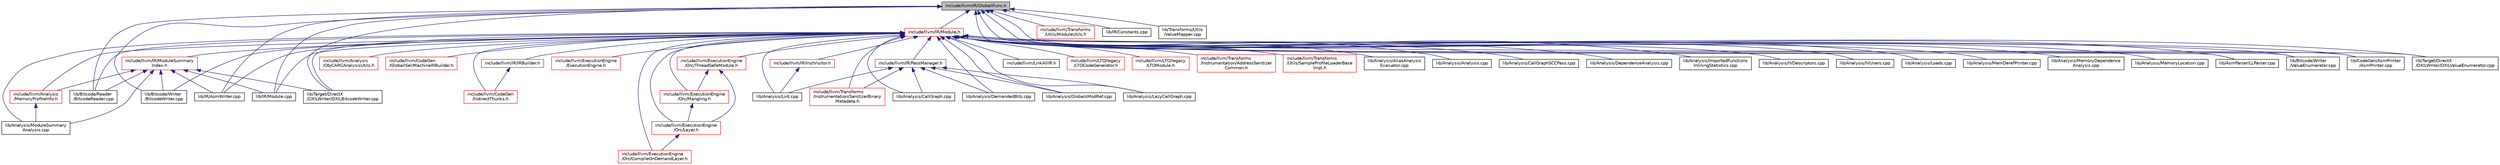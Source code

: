 digraph "include/llvm/IR/GlobalIFunc.h"
{
 // LATEX_PDF_SIZE
  bgcolor="transparent";
  edge [fontname="Helvetica",fontsize="10",labelfontname="Helvetica",labelfontsize="10"];
  node [fontname="Helvetica",fontsize="10",shape=record];
  Node1 [label="include/llvm/IR/GlobalIFunc.h",height=0.2,width=0.4,color="black", fillcolor="grey75", style="filled", fontcolor="black",tooltip=" "];
  Node1 -> Node2 [dir="back",color="midnightblue",fontsize="10",style="solid",fontname="Helvetica"];
  Node2 [label="include/llvm/IR/Module.h",height=0.2,width=0.4,color="red",URL="$Module_8h.html",tooltip=" "];
  Node2 -> Node3 [dir="back",color="midnightblue",fontsize="10",style="solid",fontname="Helvetica"];
  Node3 [label="include/llvm/Analysis\l/MemoryProfileInfo.h",height=0.2,width=0.4,color="red",URL="$MemoryProfileInfo_8h.html",tooltip=" "];
  Node3 -> Node5 [dir="back",color="midnightblue",fontsize="10",style="solid",fontname="Helvetica"];
  Node5 [label="lib/Analysis/ModuleSummary\lAnalysis.cpp",height=0.2,width=0.4,color="black",URL="$ModuleSummaryAnalysis_8cpp.html",tooltip=" "];
  Node2 -> Node8 [dir="back",color="midnightblue",fontsize="10",style="solid",fontname="Helvetica"];
  Node8 [label="include/llvm/Analysis\l/ObjCARCAnalysisUtils.h",height=0.2,width=0.4,color="red",URL="$ObjCARCAnalysisUtils_8h.html",tooltip=" "];
  Node2 -> Node21 [dir="back",color="midnightblue",fontsize="10",style="solid",fontname="Helvetica"];
  Node21 [label="include/llvm/CodeGen\l/GlobalISel/MachineIRBuilder.h",height=0.2,width=0.4,color="red",URL="$MachineIRBuilder_8h.html",tooltip=" "];
  Node2 -> Node107 [dir="back",color="midnightblue",fontsize="10",style="solid",fontname="Helvetica"];
  Node107 [label="include/llvm/CodeGen\l/IndirectThunks.h",height=0.2,width=0.4,color="red",URL="$IndirectThunks_8h.html",tooltip=" "];
  Node2 -> Node111 [dir="back",color="midnightblue",fontsize="10",style="solid",fontname="Helvetica"];
  Node111 [label="include/llvm/ExecutionEngine\l/ExecutionEngine.h",height=0.2,width=0.4,color="red",URL="$ExecutionEngine_2ExecutionEngine_8h.html",tooltip=" "];
  Node2 -> Node123 [dir="back",color="midnightblue",fontsize="10",style="solid",fontname="Helvetica"];
  Node123 [label="include/llvm/ExecutionEngine\l/Orc/CompileOnDemandLayer.h",height=0.2,width=0.4,color="red",URL="$CompileOnDemandLayer_8h.html",tooltip=" "];
  Node2 -> Node128 [dir="back",color="midnightblue",fontsize="10",style="solid",fontname="Helvetica"];
  Node128 [label="include/llvm/ExecutionEngine\l/Orc/Layer.h",height=0.2,width=0.4,color="red",URL="$Layer_8h.html",tooltip=" "];
  Node128 -> Node123 [dir="back",color="midnightblue",fontsize="10",style="solid",fontname="Helvetica"];
  Node2 -> Node165 [dir="back",color="midnightblue",fontsize="10",style="solid",fontname="Helvetica"];
  Node165 [label="include/llvm/ExecutionEngine\l/Orc/Mangling.h",height=0.2,width=0.4,color="red",URL="$Mangling_8h.html",tooltip=" "];
  Node165 -> Node128 [dir="back",color="midnightblue",fontsize="10",style="solid",fontname="Helvetica"];
  Node2 -> Node167 [dir="back",color="midnightblue",fontsize="10",style="solid",fontname="Helvetica"];
  Node167 [label="include/llvm/ExecutionEngine\l/Orc/ThreadSafeModule.h",height=0.2,width=0.4,color="red",URL="$ThreadSafeModule_8h.html",tooltip=" "];
  Node167 -> Node128 [dir="back",color="midnightblue",fontsize="10",style="solid",fontname="Helvetica"];
  Node167 -> Node165 [dir="back",color="midnightblue",fontsize="10",style="solid",fontname="Helvetica"];
  Node2 -> Node169 [dir="back",color="midnightblue",fontsize="10",style="solid",fontname="Helvetica"];
  Node169 [label="include/llvm/IR/InstVisitor.h",height=0.2,width=0.4,color="red",URL="$InstVisitor_8h.html",tooltip=" "];
  Node169 -> Node210 [dir="back",color="midnightblue",fontsize="10",style="solid",fontname="Helvetica"];
  Node210 [label="lib/Analysis/Lint.cpp",height=0.2,width=0.4,color="black",URL="$Lint_8cpp.html",tooltip=" "];
  Node2 -> Node239 [dir="back",color="midnightblue",fontsize="10",style="solid",fontname="Helvetica"];
  Node239 [label="include/llvm/IR/IRBuilder.h",height=0.2,width=0.4,color="red",URL="$IRBuilder_8h.html",tooltip=" "];
  Node239 -> Node107 [dir="back",color="midnightblue",fontsize="10",style="solid",fontname="Helvetica"];
  Node2 -> Node503 [dir="back",color="midnightblue",fontsize="10",style="solid",fontname="Helvetica"];
  Node503 [label="include/llvm/IR/ModuleSummary\lIndex.h",height=0.2,width=0.4,color="red",URL="$ModuleSummaryIndex_8h.html",tooltip=" "];
  Node503 -> Node3 [dir="back",color="midnightblue",fontsize="10",style="solid",fontname="Helvetica"];
  Node503 -> Node5 [dir="back",color="midnightblue",fontsize="10",style="solid",fontname="Helvetica"];
  Node503 -> Node528 [dir="back",color="midnightblue",fontsize="10",style="solid",fontname="Helvetica"];
  Node528 [label="lib/Bitcode/Reader\l/BitcodeReader.cpp",height=0.2,width=0.4,color="black",URL="$BitcodeReader_8cpp.html",tooltip=" "];
  Node503 -> Node517 [dir="back",color="midnightblue",fontsize="10",style="solid",fontname="Helvetica"];
  Node517 [label="lib/Bitcode/Writer\l/BitcodeWriter.cpp",height=0.2,width=0.4,color="black",URL="$BitcodeWriter_8cpp.html",tooltip=" "];
  Node503 -> Node530 [dir="back",color="midnightblue",fontsize="10",style="solid",fontname="Helvetica"];
  Node530 [label="lib/IR/AsmWriter.cpp",height=0.2,width=0.4,color="black",URL="$AsmWriter_8cpp.html",tooltip=" "];
  Node503 -> Node531 [dir="back",color="midnightblue",fontsize="10",style="solid",fontname="Helvetica"];
  Node531 [label="lib/IR/Module.cpp",height=0.2,width=0.4,color="black",URL="$Module_8cpp.html",tooltip=" "];
  Node503 -> Node535 [dir="back",color="midnightblue",fontsize="10",style="solid",fontname="Helvetica"];
  Node535 [label="lib/Target/DirectX\l/DXILWriter/DXILBitcodeWriter.cpp",height=0.2,width=0.4,color="black",URL="$DXILBitcodeWriter_8cpp.html",tooltip=" "];
  Node2 -> Node537 [dir="back",color="midnightblue",fontsize="10",style="solid",fontname="Helvetica"];
  Node537 [label="include/llvm/IR/PassManager.h",height=0.2,width=0.4,color="red",URL="$PassManager_8h.html",tooltip=" "];
  Node537 -> Node279 [dir="back",color="midnightblue",fontsize="10",style="solid",fontname="Helvetica"];
  Node279 [label="include/llvm/Transforms\l/Instrumentation/SanitizerBinary\lMetadata.h",height=0.2,width=0.4,color="red",URL="$SanitizerBinaryMetadata_8h.html",tooltip=" "];
  Node537 -> Node765 [dir="back",color="midnightblue",fontsize="10",style="solid",fontname="Helvetica"];
  Node765 [label="lib/Analysis/CallGraph.cpp",height=0.2,width=0.4,color="black",URL="$CallGraph_8cpp.html",tooltip=" "];
  Node537 -> Node663 [dir="back",color="midnightblue",fontsize="10",style="solid",fontname="Helvetica"];
  Node663 [label="lib/Analysis/DemandedBits.cpp",height=0.2,width=0.4,color="black",URL="$DemandedBits_8cpp.html",tooltip=" "];
  Node537 -> Node185 [dir="back",color="midnightblue",fontsize="10",style="solid",fontname="Helvetica"];
  Node185 [label="lib/Analysis/GlobalsModRef.cpp",height=0.2,width=0.4,color="black",URL="$GlobalsModRef_8cpp.html",tooltip=" "];
  Node537 -> Node831 [dir="back",color="midnightblue",fontsize="10",style="solid",fontname="Helvetica"];
  Node831 [label="lib/Analysis/LazyCallGraph.cpp",height=0.2,width=0.4,color="black",URL="$LazyCallGraph_8cpp.html",tooltip=" "];
  Node537 -> Node210 [dir="back",color="midnightblue",fontsize="10",style="solid",fontname="Helvetica"];
  Node2 -> Node1673 [dir="back",color="midnightblue",fontsize="10",style="solid",fontname="Helvetica"];
  Node1673 [label="include/llvm/LinkAllIR.h",height=0.2,width=0.4,color="black",URL="$LinkAllIR_8h.html",tooltip=" "];
  Node2 -> Node260 [dir="back",color="midnightblue",fontsize="10",style="solid",fontname="Helvetica"];
  Node260 [label="include/llvm/LTO/legacy\l/LTOCodeGenerator.h",height=0.2,width=0.4,color="red",URL="$LTOCodeGenerator_8h.html",tooltip=" "];
  Node2 -> Node263 [dir="back",color="midnightblue",fontsize="10",style="solid",fontname="Helvetica"];
  Node263 [label="include/llvm/LTO/legacy\l/LTOModule.h",height=0.2,width=0.4,color="red",URL="$LTOModule_8h.html",tooltip=" "];
  Node2 -> Node975 [dir="back",color="midnightblue",fontsize="10",style="solid",fontname="Helvetica"];
  Node975 [label="include/llvm/Transforms\l/Instrumentation/AddressSanitizer\lCommon.h",height=0.2,width=0.4,color="red",URL="$AddressSanitizerCommon_8h.html",tooltip=" "];
  Node2 -> Node279 [dir="back",color="midnightblue",fontsize="10",style="solid",fontname="Helvetica"];
  Node2 -> Node731 [dir="back",color="midnightblue",fontsize="10",style="solid",fontname="Helvetica"];
  Node731 [label="include/llvm/Transforms\l/Utils/SampleProfileLoaderBase\lImpl.h",height=0.2,width=0.4,color="red",URL="$SampleProfileLoaderBaseImpl_8h.html",tooltip=" "];
  Node2 -> Node591 [dir="back",color="midnightblue",fontsize="10",style="solid",fontname="Helvetica"];
  Node591 [label="lib/Analysis/AliasAnalysis\lEvaluator.cpp",height=0.2,width=0.4,color="black",URL="$AliasAnalysisEvaluator_8cpp.html",tooltip=" "];
  Node2 -> Node1674 [dir="back",color="midnightblue",fontsize="10",style="solid",fontname="Helvetica"];
  Node1674 [label="lib/Analysis/Analysis.cpp",height=0.2,width=0.4,color="black",URL="$Analysis_2Analysis_8cpp.html",tooltip=" "];
  Node2 -> Node765 [dir="back",color="midnightblue",fontsize="10",style="solid",fontname="Helvetica"];
  Node2 -> Node766 [dir="back",color="midnightblue",fontsize="10",style="solid",fontname="Helvetica"];
  Node766 [label="lib/Analysis/CallGraphSCCPass.cpp",height=0.2,width=0.4,color="black",URL="$CallGraphSCCPass_8cpp.html",tooltip=" "];
  Node2 -> Node663 [dir="back",color="midnightblue",fontsize="10",style="solid",fontname="Helvetica"];
  Node2 -> Node594 [dir="back",color="midnightblue",fontsize="10",style="solid",fontname="Helvetica"];
  Node594 [label="lib/Analysis/DependenceAnalysis.cpp",height=0.2,width=0.4,color="black",URL="$DependenceAnalysis_8cpp.html",tooltip=" "];
  Node2 -> Node185 [dir="back",color="midnightblue",fontsize="10",style="solid",fontname="Helvetica"];
  Node2 -> Node1964 [dir="back",color="midnightblue",fontsize="10",style="solid",fontname="Helvetica"];
  Node1964 [label="lib/Analysis/ImportedFunctions\lInliningStatistics.cpp",height=0.2,width=0.4,color="black",URL="$ImportedFunctionsInliningStatistics_8cpp.html",tooltip=" "];
  Node2 -> Node795 [dir="back",color="midnightblue",fontsize="10",style="solid",fontname="Helvetica"];
  Node795 [label="lib/Analysis/IVDescriptors.cpp",height=0.2,width=0.4,color="black",URL="$IVDescriptors_8cpp.html",tooltip=" "];
  Node2 -> Node665 [dir="back",color="midnightblue",fontsize="10",style="solid",fontname="Helvetica"];
  Node665 [label="lib/Analysis/IVUsers.cpp",height=0.2,width=0.4,color="black",URL="$IVUsers_8cpp.html",tooltip=" "];
  Node2 -> Node831 [dir="back",color="midnightblue",fontsize="10",style="solid",fontname="Helvetica"];
  Node2 -> Node210 [dir="back",color="midnightblue",fontsize="10",style="solid",fontname="Helvetica"];
  Node2 -> Node188 [dir="back",color="midnightblue",fontsize="10",style="solid",fontname="Helvetica"];
  Node188 [label="lib/Analysis/Loads.cpp",height=0.2,width=0.4,color="black",URL="$Loads_8cpp.html",tooltip=" "];
  Node2 -> Node960 [dir="back",color="midnightblue",fontsize="10",style="solid",fontname="Helvetica"];
  Node960 [label="lib/Analysis/MemDerefPrinter.cpp",height=0.2,width=0.4,color="black",URL="$MemDerefPrinter_8cpp.html",tooltip=" "];
  Node2 -> Node190 [dir="back",color="midnightblue",fontsize="10",style="solid",fontname="Helvetica"];
  Node190 [label="lib/Analysis/MemoryDependence\lAnalysis.cpp",height=0.2,width=0.4,color="black",URL="$MemoryDependenceAnalysis_8cpp.html",tooltip=" "];
  Node2 -> Node1005 [dir="back",color="midnightblue",fontsize="10",style="solid",fontname="Helvetica"];
  Node1005 [label="lib/Analysis/MemoryLocation.cpp",height=0.2,width=0.4,color="black",URL="$MemoryLocation_8cpp.html",tooltip=" "];
  Node2 -> Node5 [dir="back",color="midnightblue",fontsize="10",style="solid",fontname="Helvetica"];
  Node2 -> Node514 [dir="back",color="midnightblue",fontsize="10",style="solid",fontname="Helvetica"];
  Node514 [label="lib/AsmParser/LLParser.cpp",height=0.2,width=0.4,color="black",URL="$LLParser_8cpp.html",tooltip=" "];
  Node2 -> Node528 [dir="back",color="midnightblue",fontsize="10",style="solid",fontname="Helvetica"];
  Node2 -> Node517 [dir="back",color="midnightblue",fontsize="10",style="solid",fontname="Helvetica"];
  Node2 -> Node1967 [dir="back",color="midnightblue",fontsize="10",style="solid",fontname="Helvetica"];
  Node1967 [label="lib/Bitcode/Writer\l/ValueEnumerator.cpp",height=0.2,width=0.4,color="black",URL="$ValueEnumerator_8cpp.html",tooltip=" "];
  Node2 -> Node734 [dir="back",color="midnightblue",fontsize="10",style="solid",fontname="Helvetica"];
  Node734 [label="lib/CodeGen/AsmPrinter\l/AsmPrinter.cpp",height=0.2,width=0.4,color="black",URL="$AsmPrinter_8cpp.html",tooltip=" "];
  Node2 -> Node530 [dir="back",color="midnightblue",fontsize="10",style="solid",fontname="Helvetica"];
  Node2 -> Node531 [dir="back",color="midnightblue",fontsize="10",style="solid",fontname="Helvetica"];
  Node2 -> Node535 [dir="back",color="midnightblue",fontsize="10",style="solid",fontname="Helvetica"];
  Node2 -> Node2030 [dir="back",color="midnightblue",fontsize="10",style="solid",fontname="Helvetica"];
  Node2030 [label="lib/Target/DirectX\l/DXILWriter/DXILValueEnumerator.cpp",height=0.2,width=0.4,color="black",URL="$DXILValueEnumerator_8cpp.html",tooltip=" "];
  Node1 -> Node2034 [dir="back",color="midnightblue",fontsize="10",style="solid",fontname="Helvetica"];
  Node2034 [label="include/llvm/Transforms\l/Utils/ModuleUtils.h",height=0.2,width=0.4,color="red",URL="$ModuleUtils_8h.html",tooltip=" "];
  Node1 -> Node514 [dir="back",color="midnightblue",fontsize="10",style="solid",fontname="Helvetica"];
  Node1 -> Node528 [dir="back",color="midnightblue",fontsize="10",style="solid",fontname="Helvetica"];
  Node1 -> Node517 [dir="back",color="midnightblue",fontsize="10",style="solid",fontname="Helvetica"];
  Node1 -> Node1967 [dir="back",color="midnightblue",fontsize="10",style="solid",fontname="Helvetica"];
  Node1 -> Node734 [dir="back",color="midnightblue",fontsize="10",style="solid",fontname="Helvetica"];
  Node1 -> Node530 [dir="back",color="midnightblue",fontsize="10",style="solid",fontname="Helvetica"];
  Node1 -> Node1977 [dir="back",color="midnightblue",fontsize="10",style="solid",fontname="Helvetica"];
  Node1977 [label="lib/IR/Constants.cpp",height=0.2,width=0.4,color="black",URL="$Constants_8cpp.html",tooltip=" "];
  Node1 -> Node531 [dir="back",color="midnightblue",fontsize="10",style="solid",fontname="Helvetica"];
  Node1 -> Node535 [dir="back",color="midnightblue",fontsize="10",style="solid",fontname="Helvetica"];
  Node1 -> Node2030 [dir="back",color="midnightblue",fontsize="10",style="solid",fontname="Helvetica"];
  Node1 -> Node2035 [dir="back",color="midnightblue",fontsize="10",style="solid",fontname="Helvetica"];
  Node2035 [label="lib/Transforms/Utils\l/ValueMapper.cpp",height=0.2,width=0.4,color="black",URL="$ValueMapper_8cpp.html",tooltip=" "];
}
